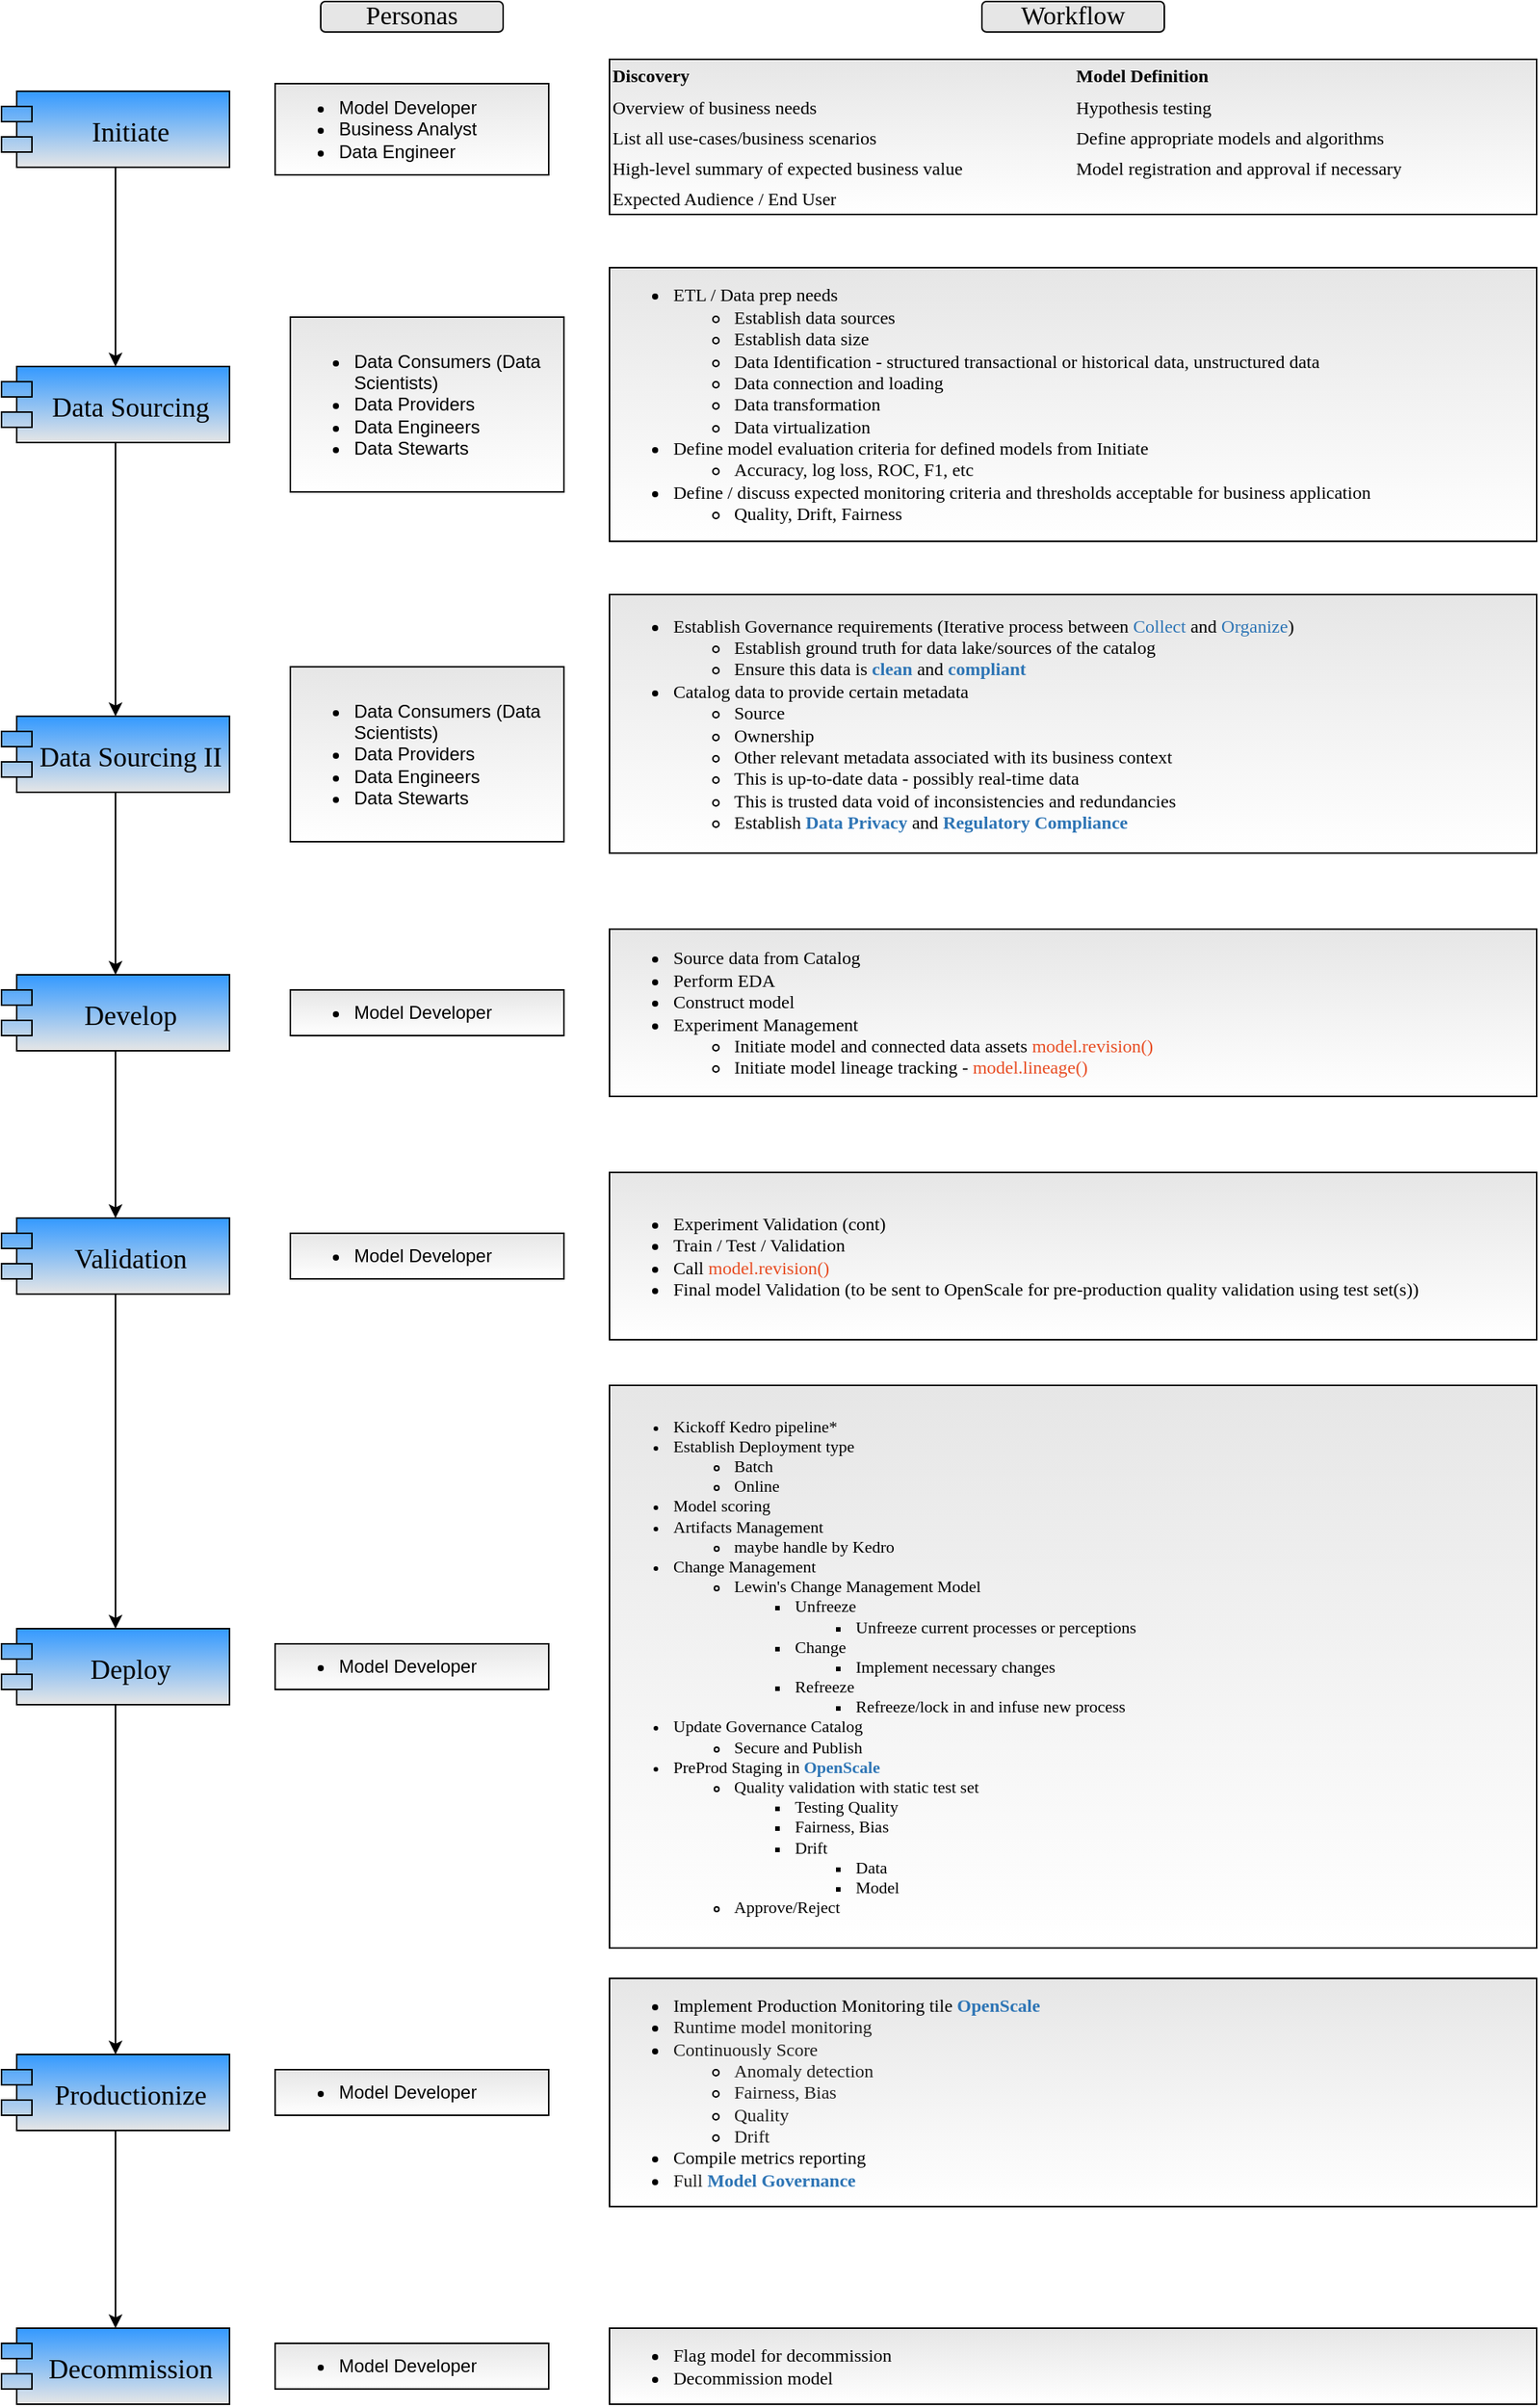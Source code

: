 <mxfile version="14.4.2" type="github">
  <diagram id="aPMl2jbAjiGOHm_YZlG1" name="Page-1">
    <mxGraphModel dx="735" dy="750" grid="1" gridSize="10" guides="1" tooltips="1" connect="1" arrows="1" fold="1" page="1" pageScale="1" pageWidth="1100" pageHeight="1700" math="0" shadow="0">
      <root>
        <mxCell id="0" />
        <mxCell id="1" parent="0" />
        <mxCell id="jGeaBIZGjeNkgH-qbHt9-36" style="edgeStyle=orthogonalEdgeStyle;rounded=0;orthogonalLoop=1;jettySize=auto;html=1;exitX=0.5;exitY=1;exitDx=0;exitDy=0;entryX=0.5;entryY=0;entryDx=0;entryDy=0;fontFamily=Garamond;fontSize=12;" parent="1" source="jGeaBIZGjeNkgH-qbHt9-1" target="jGeaBIZGjeNkgH-qbHt9-2" edge="1">
          <mxGeometry relative="1" as="geometry" />
        </mxCell>
        <mxCell id="jGeaBIZGjeNkgH-qbHt9-1" value="Initiate" style="shape=module;align=right;spacingLeft=20;align=center;verticalAlign=middle;fontFamily=Garamond;fontSize=18;labelBackgroundColor=none;gradientColor=#E6E6E6;fillColor=#3399FF;" parent="1" vertex="1">
          <mxGeometry x="30" y="69" width="150" height="50" as="geometry" />
        </mxCell>
        <mxCell id="jGeaBIZGjeNkgH-qbHt9-37" style="edgeStyle=orthogonalEdgeStyle;rounded=0;orthogonalLoop=1;jettySize=auto;html=1;exitX=0.5;exitY=1;exitDx=0;exitDy=0;entryX=0.5;entryY=0;entryDx=0;entryDy=0;fontFamily=Garamond;fontSize=12;" parent="1" source="jGeaBIZGjeNkgH-qbHt9-2" target="jGeaBIZGjeNkgH-qbHt9-3" edge="1">
          <mxGeometry relative="1" as="geometry" />
        </mxCell>
        <mxCell id="jGeaBIZGjeNkgH-qbHt9-2" value="Data Sourcing" style="shape=module;align=right;spacingLeft=20;align=center;verticalAlign=middle;fontFamily=Garamond;fontSize=18;labelBackgroundColor=none;gradientColor=#E6E6E6;fillColor=#3399FF;" parent="1" vertex="1">
          <mxGeometry x="30" y="250" width="150" height="50" as="geometry" />
        </mxCell>
        <mxCell id="jGeaBIZGjeNkgH-qbHt9-45" style="edgeStyle=orthogonalEdgeStyle;rounded=0;orthogonalLoop=1;jettySize=auto;html=1;exitX=0.5;exitY=1;exitDx=0;exitDy=0;entryX=0.5;entryY=0;entryDx=0;entryDy=0;fontFamily=Garamond;fontSize=12;" parent="1" source="jGeaBIZGjeNkgH-qbHt9-3" target="jGeaBIZGjeNkgH-qbHt9-44" edge="1">
          <mxGeometry relative="1" as="geometry" />
        </mxCell>
        <mxCell id="jGeaBIZGjeNkgH-qbHt9-3" value="Data Sourcing II" style="shape=module;align=right;spacingLeft=20;align=center;verticalAlign=middle;fontFamily=Garamond;fontSize=18;labelBackgroundColor=none;gradientColor=#E6E6E6;fillColor=#3399FF;" parent="1" vertex="1">
          <mxGeometry x="30" y="480" width="150" height="50" as="geometry" />
        </mxCell>
        <mxCell id="jGeaBIZGjeNkgH-qbHt9-39" style="edgeStyle=orthogonalEdgeStyle;rounded=0;orthogonalLoop=1;jettySize=auto;html=1;exitX=0.5;exitY=1;exitDx=0;exitDy=0;entryX=0.5;entryY=0;entryDx=0;entryDy=0;fontFamily=Garamond;fontSize=12;" parent="1" source="jGeaBIZGjeNkgH-qbHt9-4" target="jGeaBIZGjeNkgH-qbHt9-5" edge="1">
          <mxGeometry relative="1" as="geometry" />
        </mxCell>
        <mxCell id="jGeaBIZGjeNkgH-qbHt9-4" value="Validation" style="shape=module;align=right;spacingLeft=20;align=center;verticalAlign=middle;fontFamily=Garamond;fontSize=18;labelBackgroundColor=none;gradientColor=#E6E6E6;fillColor=#3399FF;" parent="1" vertex="1">
          <mxGeometry x="30" y="810" width="150" height="50" as="geometry" />
        </mxCell>
        <mxCell id="jGeaBIZGjeNkgH-qbHt9-40" style="edgeStyle=orthogonalEdgeStyle;rounded=0;orthogonalLoop=1;jettySize=auto;html=1;exitX=0.5;exitY=1;exitDx=0;exitDy=0;entryX=0.5;entryY=0;entryDx=0;entryDy=0;fontFamily=Garamond;fontSize=12;" parent="1" source="jGeaBIZGjeNkgH-qbHt9-5" target="jGeaBIZGjeNkgH-qbHt9-7" edge="1">
          <mxGeometry relative="1" as="geometry" />
        </mxCell>
        <mxCell id="jGeaBIZGjeNkgH-qbHt9-5" value="Deploy" style="shape=module;align=right;spacingLeft=20;align=center;verticalAlign=middle;fontFamily=Garamond;fontSize=18;labelBackgroundColor=none;gradientColor=#E6E6E6;fillColor=#3399FF;" parent="1" vertex="1">
          <mxGeometry x="30" y="1080" width="150" height="50" as="geometry" />
        </mxCell>
        <mxCell id="jGeaBIZGjeNkgH-qbHt9-41" style="edgeStyle=orthogonalEdgeStyle;rounded=0;orthogonalLoop=1;jettySize=auto;html=1;exitX=0.5;exitY=1;exitDx=0;exitDy=0;entryX=0.5;entryY=0;entryDx=0;entryDy=0;fontFamily=Garamond;fontSize=12;" parent="1" source="jGeaBIZGjeNkgH-qbHt9-7" target="jGeaBIZGjeNkgH-qbHt9-8" edge="1">
          <mxGeometry relative="1" as="geometry" />
        </mxCell>
        <mxCell id="jGeaBIZGjeNkgH-qbHt9-7" value="Productionize" style="shape=module;align=right;spacingLeft=20;align=center;verticalAlign=middle;fontFamily=Garamond;fontSize=18;labelBackgroundColor=none;gradientColor=#E6E6E6;fillColor=#3399FF;" parent="1" vertex="1">
          <mxGeometry x="30" y="1360" width="150" height="50" as="geometry" />
        </mxCell>
        <mxCell id="jGeaBIZGjeNkgH-qbHt9-8" value="Decommission" style="shape=module;align=right;spacingLeft=20;align=center;verticalAlign=middle;fontFamily=Garamond;fontSize=18;labelBackgroundColor=none;gradientColor=#E6E6E6;fillColor=#3399FF;" parent="1" vertex="1">
          <mxGeometry x="30" y="1540" width="150" height="50" as="geometry" />
        </mxCell>
        <mxCell id="jGeaBIZGjeNkgH-qbHt9-10" value="&lt;div style=&quot;font-size: 17px;&quot; align=&quot;center&quot;&gt;Personas&lt;/div&gt;" style="rounded=1;whiteSpace=wrap;html=1;labelBackgroundColor=none;gradientColor=#E6E6E6;fontFamily=Times New Roman;fontSize=17;align=center;fillColor=#E6E6E6;" parent="1" vertex="1">
          <mxGeometry x="240" y="10" width="120" height="20" as="geometry" />
        </mxCell>
        <mxCell id="jGeaBIZGjeNkgH-qbHt9-11" value="Workflow" style="rounded=1;whiteSpace=wrap;html=1;labelBackgroundColor=none;gradientColor=#E6E6E6;fontFamily=Times New Roman;fontSize=17;align=center;fillColor=#E6E6E6;" parent="1" vertex="1">
          <mxGeometry x="675" y="10" width="120" height="20" as="geometry" />
        </mxCell>
        <mxCell id="jGeaBIZGjeNkgH-qbHt9-12" value="&lt;div style=&quot;font-size: 12px&quot; align=&quot;left&quot;&gt;&lt;ul&gt;&lt;li&gt;&lt;font style=&quot;font-size: 12px&quot;&gt;Model Developer&lt;/font&gt;&lt;/li&gt;&lt;li&gt;&lt;font style=&quot;font-size: 12px&quot;&gt;Business Analyst&lt;/font&gt;&lt;/li&gt;&lt;li&gt;&lt;font style=&quot;font-size: 12px&quot;&gt;Data Engineer&lt;/font&gt;&lt;/li&gt;&lt;/ul&gt;&lt;/div&gt;" style="shape=box;html=1;whiteSpace=wrap;startSize=0;container=1;collapsible=0;childLayout=tableLayout;fontSize=12;align=left;fillColor=#E6E6E6;gradientColor=#ffffff;" parent="1" vertex="1">
          <mxGeometry x="210" y="64" width="180" height="60" as="geometry" />
        </mxCell>
        <mxCell id="jGeaBIZGjeNkgH-qbHt9-15" value="" style="shape=box;html=1;whiteSpace=wrap;startSize=0;container=1;collapsible=0;childLayout=tableLayout;fontSize=12;gradientColor=#ffffff;fillColor=#E6E6E6;fontFamily=Times New Roman;" parent="1" vertex="1">
          <mxGeometry x="430" y="48" width="610" height="102" as="geometry" />
        </mxCell>
        <mxCell id="jGeaBIZGjeNkgH-qbHt9-16" value="" style="shape=partialRectangle;html=1;whiteSpace=wrap;collapsible=0;dropTarget=0;pointerEvents=0;fillColor=none;top=0;left=0;bottom=0;right=0;points=[[0,0.5],[1,0.5]];portConstraint=eastwest;fontFamily=Times New Roman;" parent="jGeaBIZGjeNkgH-qbHt9-15" vertex="1">
          <mxGeometry width="610" height="22" as="geometry" />
        </mxCell>
        <mxCell id="jGeaBIZGjeNkgH-qbHt9-17" value="&lt;div align=&quot;left&quot;&gt;&lt;b&gt;Discovery&lt;/b&gt;&lt;/div&gt;" style="shape=partialRectangle;html=1;whiteSpace=wrap;connectable=0;overflow=hidden;fillColor=none;top=0;left=0;bottom=0;right=0;align=left;fontFamily=Times New Roman;" parent="jGeaBIZGjeNkgH-qbHt9-16" vertex="1">
          <mxGeometry width="305" height="22" as="geometry" />
        </mxCell>
        <mxCell id="jGeaBIZGjeNkgH-qbHt9-18" value="&lt;div align=&quot;left&quot;&gt;&lt;b&gt;Model Definition&lt;/b&gt;&lt;/div&gt;" style="shape=partialRectangle;html=1;whiteSpace=wrap;connectable=0;overflow=hidden;fillColor=none;top=0;left=0;bottom=0;right=0;align=left;fontFamily=Times New Roman;" parent="jGeaBIZGjeNkgH-qbHt9-16" vertex="1">
          <mxGeometry x="305" width="305" height="22" as="geometry" />
        </mxCell>
        <mxCell id="jGeaBIZGjeNkgH-qbHt9-19" value="" style="shape=partialRectangle;html=1;whiteSpace=wrap;collapsible=0;dropTarget=0;pointerEvents=0;fillColor=none;top=0;left=0;bottom=0;right=0;points=[[0,0.5],[1,0.5]];portConstraint=eastwest;" parent="jGeaBIZGjeNkgH-qbHt9-15" vertex="1">
          <mxGeometry y="22" width="610" height="20" as="geometry" />
        </mxCell>
        <mxCell id="jGeaBIZGjeNkgH-qbHt9-20" value="&lt;div align=&quot;left&quot;&gt;Overview of business needs&lt;/div&gt;" style="shape=partialRectangle;html=1;whiteSpace=wrap;connectable=0;overflow=hidden;fillColor=none;top=0;left=0;bottom=0;right=0;align=left;fontFamily=Times New Roman;" parent="jGeaBIZGjeNkgH-qbHt9-19" vertex="1">
          <mxGeometry width="305" height="20" as="geometry" />
        </mxCell>
        <mxCell id="jGeaBIZGjeNkgH-qbHt9-21" value="&lt;div align=&quot;left&quot;&gt;Hypothesis testing&lt;/div&gt;" style="shape=partialRectangle;html=1;whiteSpace=wrap;connectable=0;overflow=hidden;fillColor=none;top=0;left=0;bottom=0;right=0;align=left;fontFamily=Times New Roman;" parent="jGeaBIZGjeNkgH-qbHt9-19" vertex="1">
          <mxGeometry x="305" width="305" height="20" as="geometry" />
        </mxCell>
        <mxCell id="jGeaBIZGjeNkgH-qbHt9-22" value="" style="shape=partialRectangle;html=1;whiteSpace=wrap;collapsible=0;dropTarget=0;pointerEvents=0;fillColor=none;top=0;left=0;bottom=0;right=0;points=[[0,0.5],[1,0.5]];portConstraint=eastwest;" parent="jGeaBIZGjeNkgH-qbHt9-15" vertex="1">
          <mxGeometry y="42" width="610" height="20" as="geometry" />
        </mxCell>
        <mxCell id="jGeaBIZGjeNkgH-qbHt9-23" value="&lt;div align=&quot;left&quot;&gt;List all use-cases/business scenarios&lt;/div&gt;" style="shape=partialRectangle;html=1;whiteSpace=wrap;connectable=0;overflow=hidden;fillColor=none;top=0;left=0;bottom=0;right=0;align=left;fontFamily=Times New Roman;" parent="jGeaBIZGjeNkgH-qbHt9-22" vertex="1">
          <mxGeometry width="305" height="20" as="geometry" />
        </mxCell>
        <mxCell id="jGeaBIZGjeNkgH-qbHt9-24" value="&lt;div align=&quot;left&quot;&gt;Define appropriate models and algorithms&lt;br&gt;&lt;/div&gt;" style="shape=partialRectangle;html=1;whiteSpace=wrap;connectable=0;overflow=hidden;fillColor=none;top=0;left=0;bottom=0;right=0;align=left;fontFamily=Times New Roman;" parent="jGeaBIZGjeNkgH-qbHt9-22" vertex="1">
          <mxGeometry x="305" width="305" height="20" as="geometry" />
        </mxCell>
        <mxCell id="jGeaBIZGjeNkgH-qbHt9-25" value="" style="shape=partialRectangle;html=1;whiteSpace=wrap;collapsible=0;dropTarget=0;pointerEvents=0;fillColor=none;top=0;left=0;bottom=0;right=0;points=[[0,0.5],[1,0.5]];portConstraint=eastwest;" parent="jGeaBIZGjeNkgH-qbHt9-15" vertex="1">
          <mxGeometry y="62" width="610" height="20" as="geometry" />
        </mxCell>
        <mxCell id="jGeaBIZGjeNkgH-qbHt9-26" value="&lt;div align=&quot;left&quot;&gt;High-level summary of expected business value&lt;/div&gt;&lt;div align=&quot;left&quot;&gt;&lt;br&gt;&lt;/div&gt;" style="shape=partialRectangle;html=1;whiteSpace=wrap;connectable=0;overflow=hidden;fillColor=none;top=0;left=0;bottom=0;right=0;align=left;verticalAlign=middle;fontFamily=Times New Roman;" parent="jGeaBIZGjeNkgH-qbHt9-25" vertex="1">
          <mxGeometry width="305" height="20" as="geometry" />
        </mxCell>
        <mxCell id="jGeaBIZGjeNkgH-qbHt9-27" value="&lt;div align=&quot;left&quot;&gt;Model registration and approval if necessary&lt;/div&gt;" style="shape=partialRectangle;html=1;whiteSpace=wrap;connectable=0;overflow=hidden;fillColor=none;top=0;left=0;bottom=0;right=0;align=left;fontFamily=Times New Roman;" parent="jGeaBIZGjeNkgH-qbHt9-25" vertex="1">
          <mxGeometry x="305" width="305" height="20" as="geometry" />
        </mxCell>
        <mxCell id="jGeaBIZGjeNkgH-qbHt9-28" value="" style="shape=partialRectangle;html=1;whiteSpace=wrap;collapsible=0;dropTarget=0;pointerEvents=0;fillColor=none;top=0;left=0;bottom=0;right=0;points=[[0,0.5],[1,0.5]];portConstraint=eastwest;" parent="jGeaBIZGjeNkgH-qbHt9-15" vertex="1">
          <mxGeometry y="82" width="610" height="20" as="geometry" />
        </mxCell>
        <mxCell id="jGeaBIZGjeNkgH-qbHt9-29" value="&lt;div align=&quot;left&quot;&gt;Expected Audience / End User&lt;/div&gt;" style="shape=partialRectangle;html=1;whiteSpace=wrap;connectable=0;overflow=hidden;fillColor=none;top=0;left=0;bottom=0;right=0;align=left;fontFamily=Times New Roman;" parent="jGeaBIZGjeNkgH-qbHt9-28" vertex="1">
          <mxGeometry width="305" height="20" as="geometry" />
        </mxCell>
        <mxCell id="jGeaBIZGjeNkgH-qbHt9-30" value="" style="shape=partialRectangle;html=1;whiteSpace=wrap;connectable=0;overflow=hidden;fillColor=none;top=0;left=0;bottom=0;right=0;" parent="jGeaBIZGjeNkgH-qbHt9-28" vertex="1">
          <mxGeometry x="305" width="305" height="20" as="geometry" />
        </mxCell>
        <mxCell id="jGeaBIZGjeNkgH-qbHt9-31" value="&lt;ul style=&quot;font-size: 12px&quot;&gt;&lt;li style=&quot;font-size: 12px&quot;&gt;Data Consumers (Data Scientists)&lt;/li&gt;&lt;li style=&quot;font-size: 12px&quot;&gt;Data Providers&lt;/li&gt;&lt;li style=&quot;font-size: 12px&quot;&gt;Data Engineers&lt;/li&gt;&lt;li style=&quot;font-size: 12px&quot;&gt;Data Stewarts&lt;br&gt;&lt;/li&gt;&lt;/ul&gt;" style="shape=box;html=1;whiteSpace=wrap;startSize=0;container=1;collapsible=0;childLayout=tableLayout;fontSize=12;align=left;fillColor=#E6E6E6;gradientColor=#ffffff;" parent="1" vertex="1">
          <mxGeometry x="220" y="217.5" width="180" height="115" as="geometry" />
        </mxCell>
        <mxCell id="jGeaBIZGjeNkgH-qbHt9-32" value="&lt;div align=&quot;left&quot;&gt;&lt;ul&gt;&lt;li&gt;ETL / Data prep needs&lt;/li&gt;&lt;ul&gt;&lt;li&gt;Establish data sources&lt;/li&gt;&lt;li&gt;Establish data size&lt;/li&gt;&lt;li&gt;Data Identification - structured transactional or historical data, unstructured data&lt;/li&gt;&lt;li&gt;Data connection and loading&lt;/li&gt;&lt;li&gt;Data transformation&lt;/li&gt;&lt;li&gt;Data virtualization&lt;/li&gt;&lt;/ul&gt;&lt;li&gt;Define model evaluation criteria for defined models from Initiate&lt;/li&gt;&lt;ul&gt;&lt;li&gt;Accuracy, log loss, ROC, F1, etc&lt;/li&gt;&lt;/ul&gt;&lt;li&gt;Define / discuss expected monitoring criteria and thresholds acceptable for business application&lt;br&gt;&lt;/li&gt;&lt;ul&gt;&lt;li&gt;Quality, Drift, Fairness&lt;br&gt;&lt;/li&gt;&lt;/ul&gt;&lt;/ul&gt;&lt;/div&gt;" style="shape=box;html=1;whiteSpace=wrap;startSize=0;container=1;collapsible=0;childLayout=tableLayout;fontSize=12;align=left;fillColor=#E6E6E6;gradientColor=#ffffff;fontFamily=Times New Roman;" parent="1" vertex="1">
          <mxGeometry x="430" y="185" width="610" height="180" as="geometry" />
        </mxCell>
        <mxCell id="jGeaBIZGjeNkgH-qbHt9-42" value="&lt;ul style=&quot;font-size: 12px&quot;&gt;&lt;li style=&quot;font-size: 12px&quot;&gt;Data Consumers (Data Scientists)&lt;/li&gt;&lt;li style=&quot;font-size: 12px&quot;&gt;Data Providers&lt;/li&gt;&lt;li style=&quot;font-size: 12px&quot;&gt;Data Engineers&lt;/li&gt;&lt;li style=&quot;font-size: 12px&quot;&gt;Data Stewarts&lt;br&gt;&lt;/li&gt;&lt;/ul&gt;" style="shape=box;html=1;whiteSpace=wrap;startSize=0;container=1;collapsible=0;childLayout=tableLayout;fontSize=12;align=left;fillColor=#E6E6E6;gradientColor=#ffffff;" parent="1" vertex="1">
          <mxGeometry x="220" y="447.5" width="180" height="115" as="geometry" />
        </mxCell>
        <mxCell id="jGeaBIZGjeNkgH-qbHt9-46" style="edgeStyle=orthogonalEdgeStyle;rounded=0;orthogonalLoop=1;jettySize=auto;html=1;exitX=0.5;exitY=1;exitDx=0;exitDy=0;entryX=0.5;entryY=0;entryDx=0;entryDy=0;fontFamily=Garamond;fontSize=12;" parent="1" source="jGeaBIZGjeNkgH-qbHt9-44" target="jGeaBIZGjeNkgH-qbHt9-4" edge="1">
          <mxGeometry relative="1" as="geometry" />
        </mxCell>
        <mxCell id="jGeaBIZGjeNkgH-qbHt9-44" value="Develop" style="shape=module;align=right;spacingLeft=20;align=center;verticalAlign=middle;fontFamily=Garamond;fontSize=18;labelBackgroundColor=none;gradientColor=#E6E6E6;fillColor=#3399FF;" parent="1" vertex="1">
          <mxGeometry x="30" y="650" width="150" height="50" as="geometry" />
        </mxCell>
        <mxCell id="jGeaBIZGjeNkgH-qbHt9-47" value="&lt;ul&gt;&lt;li&gt;&lt;span&gt;Establish Governance &lt;/span&gt;&lt;span&gt;requirements (Iterative process between &lt;/span&gt;&lt;span style=&quot;color: rgb(46 , 117 , 181)&quot;&gt;Collect&lt;/span&gt;&lt;span&gt; and &lt;/span&gt;&lt;span style=&quot;color: rgb(46 , 117 , 181)&quot;&gt;Organize&lt;/span&gt;&lt;span&gt;)&lt;/span&gt;&lt;/li&gt;&lt;ul&gt;&lt;li&gt;&lt;span&gt;Establish ground truth for&lt;/span&gt;&lt;span&gt; data lake/sources of the catalog&lt;/span&gt;&lt;/li&gt;&lt;li&gt;&lt;span&gt;Ensure this data is &lt;/span&gt;&lt;span style=&quot;font-weight: bold ; color: rgb(46 , 117 , 181)&quot;&gt;clean&lt;/span&gt;&lt;span&gt; and &lt;/span&gt;&lt;span style=&quot;font-weight: bold ; color: rgb(46 , 117 , 181)&quot;&gt;compliant&lt;/span&gt;&lt;/li&gt;&lt;/ul&gt;&lt;li&gt;&lt;span&gt;Catalog data to provide&lt;/span&gt;&lt;span&gt; certain metadata&lt;/span&gt;&lt;/li&gt;&lt;ul&gt;&lt;li&gt;&lt;span&gt;Source &lt;/span&gt;&lt;/li&gt;&lt;li&gt;&lt;span&gt;Ownership&lt;/span&gt;&lt;/li&gt;&lt;li&gt;&lt;span&gt;Other relevant metadata associated with its business context&lt;/span&gt;&lt;/li&gt;&lt;li&gt;&lt;span&gt;This is up-to-date data - possibly real-time data&lt;/span&gt;&lt;/li&gt;&lt;li&gt;&lt;span&gt;This is trusted data void of&lt;span&gt; &lt;/span&gt;inconsistencies and redundancies&lt;/span&gt;&lt;/li&gt;&lt;li&gt;&lt;span&gt;Establish &lt;/span&gt;&lt;span style=&quot;font-weight: bold ; color: rgb(46 , 117 , 181)&quot;&gt;Data Privacy&lt;/span&gt;&lt;span&gt; and &lt;/span&gt;&lt;span style=&quot;font-weight: bold ; color: rgb(46 , 117 , 181)&quot;&gt;Regulatory Compliance&lt;/span&gt;&lt;/li&gt;&lt;/ul&gt;&lt;/ul&gt;" style="shape=box;html=1;whiteSpace=wrap;startSize=0;container=1;collapsible=0;childLayout=tableLayout;fontSize=12;align=left;fillColor=#E6E6E6;gradientColor=#ffffff;fontFamily=Times New Roman;" parent="1" vertex="1">
          <mxGeometry x="430" y="400" width="610" height="170" as="geometry" />
        </mxCell>
        <mxCell id="jGeaBIZGjeNkgH-qbHt9-48" value="&lt;ul style=&quot;font-size: 12px&quot;&gt;&lt;li style=&quot;font-size: 12px&quot;&gt;Model Developer&lt;br&gt;&lt;/li&gt;&lt;/ul&gt;" style="shape=box;html=1;whiteSpace=wrap;startSize=0;container=1;collapsible=0;childLayout=tableLayout;fontSize=12;align=left;fillColor=#E6E6E6;gradientColor=#ffffff;" parent="1" vertex="1">
          <mxGeometry x="220" y="660" width="180" height="30" as="geometry" />
        </mxCell>
        <mxCell id="jGeaBIZGjeNkgH-qbHt9-49" value="&lt;ul&gt;&lt;li&gt;&lt;span style=&quot;font-family: &amp;#34;calibri&amp;#34; ; font-size: 12px&quot;&gt;Source data from Catalog&lt;/span&gt;&lt;/li&gt;&lt;li&gt;&lt;span style=&quot;font-family: &amp;#34;calibri&amp;#34; ; font-size: 12px&quot;&gt;Perform EDA&lt;/span&gt;&lt;/li&gt;&lt;li&gt;&lt;span style=&quot;font-family: &amp;#34;calibri&amp;#34; ; font-size: 12px&quot;&gt;Construct model&lt;/span&gt;&lt;/li&gt;&lt;li&gt;&lt;span style=&quot;font-family: &amp;#34;calibri&amp;#34; ; font-size: 12px&quot;&gt;Experiment Management&lt;/span&gt;&lt;/li&gt;&lt;ul&gt;&lt;li&gt;&lt;span style=&quot;font-family: &amp;#34;calibri&amp;#34; ; font-size: 12px&quot;&gt;Initiate model and connected&lt;/span&gt;&lt;span style=&quot;font-family: &amp;#34;calibri&amp;#34; ; font-size: 12px&quot;&gt;      data assets &lt;/span&gt;&lt;span style=&quot;font-family: &amp;#34;calibri&amp;#34; ; font-size: 12px ; color: rgb(232 , 76 , 34)&quot;&gt;model.revision()&lt;/span&gt;&lt;/li&gt;&lt;li&gt;&lt;span style=&quot;font-family: &amp;#34;calibri&amp;#34; ; font-size: 12px&quot;&gt;Initiate model lineage&lt;/span&gt;&lt;span style=&quot;font-family: &amp;#34;calibri&amp;#34; ; font-size: 12px&quot;&gt; tracking - &lt;/span&gt;&lt;span style=&quot;font-family: &amp;#34;calibri&amp;#34; ; font-size: 12px ; color: rgb(232 , 76 , 34)&quot;&gt;model.lineage()&lt;/span&gt;&lt;/li&gt;&lt;/ul&gt;&lt;/ul&gt;" style="shape=box;html=1;whiteSpace=wrap;startSize=0;container=1;collapsible=0;childLayout=tableLayout;fontSize=12;align=left;fillColor=#E6E6E6;gradientColor=#ffffff;fontFamily=Times New Roman;" parent="1" vertex="1">
          <mxGeometry x="430" y="620" width="610" height="110" as="geometry" />
        </mxCell>
        <mxCell id="3367msrZ9Tto2IH68S4X-1" value="&lt;ul style=&quot;font-size: 12px&quot;&gt;&lt;li style=&quot;font-size: 12px&quot;&gt;Model Developer&lt;br&gt;&lt;/li&gt;&lt;/ul&gt;" style="shape=box;html=1;whiteSpace=wrap;startSize=0;container=1;collapsible=0;childLayout=tableLayout;fontSize=12;align=left;fillColor=#E6E6E6;gradientColor=#ffffff;" vertex="1" parent="1">
          <mxGeometry x="220" y="820" width="180" height="30" as="geometry" />
        </mxCell>
        <mxCell id="3367msrZ9Tto2IH68S4X-2" value="&lt;ul&gt;&lt;li&gt;&lt;span style=&quot;font-family: &amp;#34;calibri&amp;#34; ; font-size: 12px&quot;&gt;Experiment Validation (cont)&lt;br&gt;&lt;/span&gt;&lt;/li&gt;&lt;li&gt;&lt;span style=&quot;font-family: &amp;#34;calibri&amp;#34; ; font-size: 12px&quot;&gt;Train / Test / Validation&lt;br&gt;&lt;/span&gt;&lt;/li&gt;&lt;li&gt;&lt;span style=&quot;font-family: &amp;#34;calibri&amp;#34; ; font-size: 12px&quot;&gt;Call &lt;/span&gt;&lt;span style=&quot;font-family: &amp;#34;calibri&amp;#34; ; font-size: 12px&quot;&gt;&lt;span style=&quot;font-family: &amp;#34;calibri&amp;#34; ; font-size: 12px ; color: rgb(232 , 76 , 34)&quot;&gt;model.revision()&lt;/span&gt;&lt;/span&gt;&lt;/li&gt;&lt;li&gt;&lt;span style=&quot;font-family: &amp;#34;calibri&amp;#34; ; font-size: 12px&quot;&gt;&lt;span style=&quot;font-family: &amp;#34;calibri&amp;#34; ; font-size: 12px ; color: rgb(232 , 76 , 34)&quot;&gt;&lt;font color=&quot;#000000&quot;&gt;Final model Validation (to be sent to OpenScale for pre-production quality validation using test set(s))&lt;/font&gt;&lt;br&gt;&lt;/span&gt;&lt;/span&gt;&lt;/li&gt;&lt;/ul&gt;" style="shape=box;html=1;whiteSpace=wrap;startSize=0;container=1;collapsible=0;childLayout=tableLayout;fontSize=12;align=left;fillColor=#E6E6E6;gradientColor=#ffffff;fontFamily=Times New Roman;" vertex="1" parent="1">
          <mxGeometry x="430" y="780" width="610" height="110" as="geometry" />
        </mxCell>
        <mxCell id="3367msrZ9Tto2IH68S4X-3" value="&lt;ul style=&quot;font-size: 12px&quot;&gt;&lt;li style=&quot;font-size: 12px&quot;&gt;Model Developer&lt;br&gt;&lt;/li&gt;&lt;/ul&gt;" style="shape=box;html=1;whiteSpace=wrap;startSize=0;container=1;collapsible=0;childLayout=tableLayout;fontSize=12;align=left;fillColor=#E6E6E6;gradientColor=#ffffff;" vertex="1" parent="1">
          <mxGeometry x="210" y="1090" width="180" height="30" as="geometry" />
        </mxCell>
        <mxCell id="3367msrZ9Tto2IH68S4X-4" value="&lt;ul&gt;&lt;li&gt;&lt;span style=&quot;font-family: &amp;#34;calibri&amp;#34; ; font-size: 11px&quot;&gt;Kickoff Kedro pipeline*&lt;/span&gt;&lt;/li&gt;&lt;li&gt;&lt;span style=&quot;font-family: &amp;#34;calibri&amp;#34; ; font-size: 11px&quot;&gt;Establish Deployment type&lt;/span&gt;&lt;/li&gt;&lt;ul&gt;&lt;li&gt;&lt;span style=&quot;font-family: &amp;#34;calibri&amp;#34; ; font-size: 11px&quot;&gt;Batch&lt;/span&gt;&lt;span style=&quot;font-family: &amp;#34;calibri&amp;#34; ; font-size: 11px&quot;&gt;&lt;/span&gt;&lt;/li&gt;&lt;li&gt;&lt;span style=&quot;font-family: &amp;#34;calibri&amp;#34; ; font-size: 11px&quot;&gt;Online&lt;/span&gt;&lt;span style=&quot;font-family: &amp;#34;calibri&amp;#34; ; font-size: 11px&quot;&gt;&lt;/span&gt;&lt;/li&gt;&lt;/ul&gt;&lt;li&gt;&lt;span style=&quot;font-family: &amp;#34;calibri&amp;#34; ; font-size: 11px&quot;&gt;Model scoring&lt;/span&gt;&lt;span style=&quot;font-family: &amp;#34;calibri&amp;#34; ; font-size: 11px&quot;&gt;&lt;/span&gt;&lt;/li&gt;&lt;li&gt;&lt;span style=&quot;font-family: &amp;#34;calibri&amp;#34; ; font-size: 11px&quot;&gt;Artifacts Management&lt;/span&gt;&lt;span style=&quot;font-family: &amp;#34;calibri&amp;#34; ; font-size: 11px&quot;&gt;&lt;span style=&quot;font-size: 11px&quot;&gt;&lt;/span&gt;&lt;/span&gt;&lt;/li&gt;&lt;ul&gt;&lt;li&gt;&lt;span style=&quot;font-family: &amp;#34;calibri&amp;#34; ; font-size: 11px&quot;&gt;&lt;span style=&quot;font-size: 11px&quot;&gt;&lt;/span&gt;maybe handle by Kedro&lt;/span&gt;&lt;span style=&quot;font-family: &amp;#34;calibri&amp;#34; ; font-size: 11px&quot;&gt;&lt;/span&gt;&lt;/li&gt;&lt;/ul&gt;&lt;li&gt;&lt;span style=&quot;font-family: &amp;#34;calibri&amp;#34; ; font-size: 11px&quot;&gt;Change Management&lt;/span&gt;&lt;span style=&quot;font-family: &amp;#34;calibri&amp;#34; ; font-size: 11px&quot;&gt;&lt;/span&gt;&lt;/li&gt;&lt;ul&gt;&lt;li&gt;&lt;span style=&quot;font-family: &amp;#34;calibri&amp;#34; ; font-size: 11px&quot;&gt;Lewin&#39;s Change Management&lt;/span&gt;&lt;span style=&quot;font-family: &amp;#34;calibri&amp;#34; ; font-size: 11px&quot;&gt; Model&lt;/span&gt;&lt;span style=&quot;font-family: &amp;#34;calibri&amp;#34; ; font-size: 11px&quot;&gt;&lt;/span&gt;&lt;/li&gt;&lt;ul&gt;&lt;li&gt;&lt;span style=&quot;font-family: &amp;#34;calibri&amp;#34; ; font-size: 11px&quot;&gt;Unfreeze&lt;/span&gt;&lt;span style=&quot;font-family: &amp;#34;calibri&amp;#34; ; font-size: 11px&quot;&gt;&lt;/span&gt;&lt;/li&gt;&lt;ul&gt;&lt;li&gt;&lt;span style=&quot;font-family: &amp;#34;calibri&amp;#34; ; font-size: 11px&quot;&gt;Unfreeze current processes&lt;/span&gt;&lt;span style=&quot;font-family: &amp;#34;calibri&amp;#34; ; font-size: 11px&quot;&gt; or perceptions&lt;/span&gt;&lt;span style=&quot;font-family: &amp;#34;calibri&amp;#34; ; font-size: 11px&quot;&gt;&lt;/span&gt;&lt;/li&gt;&lt;/ul&gt;&lt;li&gt;&lt;span style=&quot;font-family: &amp;#34;calibri&amp;#34; ; font-size: 11px&quot;&gt;Change&lt;/span&gt;&lt;span style=&quot;font-family: &amp;#34;calibri&amp;#34; ; font-size: 11px&quot;&gt;&lt;/span&gt;&lt;/li&gt;&lt;ul&gt;&lt;li&gt;&lt;span style=&quot;font-family: &amp;#34;calibri&amp;#34; ; font-size: 11px&quot;&gt;Implement necessary&lt;/span&gt;&lt;span style=&quot;font-family: &amp;#34;calibri&amp;#34; ; font-size: 11px&quot;&gt; changes&lt;/span&gt;&lt;span style=&quot;font-family: &amp;#34;calibri&amp;#34; ; font-size: 11px&quot;&gt;&lt;/span&gt;&lt;/li&gt;&lt;/ul&gt;&lt;li&gt;&lt;span style=&quot;font-family: &amp;#34;calibri&amp;#34; ; font-size: 11px&quot;&gt;Refreeze&lt;/span&gt;&lt;span style=&quot;font-family: &amp;#34;calibri&amp;#34; ; font-size: 11px&quot;&gt;&lt;/span&gt;&lt;/li&gt;&lt;ul&gt;&lt;li&gt;&lt;span style=&quot;font-family: &amp;#34;calibri&amp;#34; ; font-size: 11px&quot;&gt;Refreeze/lock in and&lt;/span&gt;&lt;span style=&quot;font-family: &amp;#34;calibri&amp;#34; ; font-size: 11px&quot;&gt; infuse new process&lt;/span&gt;&lt;span style=&quot;font-family: &amp;#34;calibri&amp;#34; ; font-size: 11px&quot;&gt;&lt;/span&gt;&lt;/li&gt;&lt;/ul&gt;&lt;/ul&gt;&lt;/ul&gt;&lt;li&gt;&lt;span style=&quot;font-family: &amp;#34;calibri&amp;#34; ; font-size: 11px&quot;&gt;Update Governance Catalog&lt;/span&gt;&lt;span style=&quot;font-family: &amp;#34;calibri&amp;#34; ; font-size: 11px&quot;&gt;&lt;/span&gt;&lt;/li&gt;&lt;ul&gt;&lt;li&gt;&lt;span style=&quot;font-family: &amp;#34;calibri&amp;#34; ; font-size: 11px&quot;&gt;Secure and Publish&lt;/span&gt;&lt;span style=&quot;font-family: &amp;#34;calibri&amp;#34; ; font-size: 11px&quot;&gt;&lt;/span&gt;&lt;/li&gt;&lt;/ul&gt;&lt;li&gt;&lt;span style=&quot;font-family: &amp;#34;calibri&amp;#34; ; font-size: 11px&quot;&gt;PreProd Staging in &lt;/span&gt;&lt;span style=&quot;font-weight: bold ; font-family: &amp;#34;calibri&amp;#34; ; font-size: 11px ; color: rgb(46 , 117 , 181)&quot;&gt;OpenScale&lt;/span&gt;&lt;span style=&quot;font-family: &amp;#34;calibri&amp;#34; ; font-size: 11px&quot;&gt;&lt;/span&gt;&lt;/li&gt;&lt;ul&gt;&lt;li&gt;&lt;span style=&quot;font-family: &amp;#34;calibri&amp;#34; ; font-size: 11px&quot;&gt;Quality validation with&lt;/span&gt;&lt;span style=&quot;font-family: &amp;#34;calibri&amp;#34; ; font-size: 11px&quot;&gt;&lt;/span&gt;&lt;span style=&quot;font-family: &amp;#34;calibri&amp;#34; ; font-size: 11px&quot;&gt; static test set&lt;/span&gt;&lt;span style=&quot;font-family: &amp;#34;calibri&amp;#34; ; font-size: 11px&quot;&gt;&lt;/span&gt;&lt;/li&gt;&lt;ul&gt;&lt;li&gt;&lt;span style=&quot;font-family: &amp;#34;calibri&amp;#34; ; font-size: 11px&quot;&gt;Testing Quality&lt;/span&gt;&lt;span style=&quot;font-family: &amp;#34;calibri&amp;#34; ; font-size: 11px&quot;&gt;&lt;/span&gt;&lt;/li&gt;&lt;li&gt;&lt;span style=&quot;font-family: &amp;#34;calibri&amp;#34; ; font-size: 11px&quot;&gt;Fairness, Bias&lt;/span&gt;&lt;span style=&quot;font-family: &amp;#34;calibri&amp;#34; ; font-size: 11px&quot;&gt;&lt;/span&gt;&lt;/li&gt;&lt;li&gt;&lt;span style=&quot;font-family: &amp;#34;calibri&amp;#34; ; font-size: 11px&quot;&gt;Drift&lt;/span&gt;&lt;span style=&quot;font-family: &amp;#34;calibri&amp;#34; ; font-size: 11px&quot;&gt;&lt;/span&gt;&lt;/li&gt;&lt;ul&gt;&lt;li&gt;&lt;span style=&quot;font-family: &amp;#34;calibri&amp;#34; ; font-size: 11px&quot;&gt;Data&amp;nbsp;&lt;/span&gt;&lt;span style=&quot;font-family: &amp;#34;calibri&amp;#34; ; font-size: 11px&quot;&gt;&lt;/span&gt;&lt;/li&gt;&lt;li&gt;&lt;span style=&quot;font-family: &amp;#34;calibri&amp;#34; ; font-size: 11px&quot;&gt;Model&lt;/span&gt;&lt;span style=&quot;font-family: &amp;#34;calibri&amp;#34; ; font-size: 11px&quot;&gt;&lt;/span&gt;&lt;/li&gt;&lt;/ul&gt;&lt;/ul&gt;&lt;li&gt;&lt;span style=&quot;font-family: &amp;#34;calibri&amp;#34; ; font-size: 11px&quot;&gt;Approve/Reject&lt;/span&gt;&lt;/li&gt;&lt;/ul&gt;&lt;/ul&gt;" style="shape=box;html=1;whiteSpace=wrap;startSize=0;container=1;collapsible=0;childLayout=tableLayout;fontSize=11;align=left;fillColor=#E6E6E6;gradientColor=#ffffff;fontFamily=Times New Roman;" vertex="1" parent="1">
          <mxGeometry x="430" y="920" width="610" height="370" as="geometry" />
        </mxCell>
        <mxCell id="3367msrZ9Tto2IH68S4X-5" style="edgeStyle=orthogonalEdgeStyle;rounded=0;orthogonalLoop=1;jettySize=auto;html=1;exitX=0.5;exitY=1;exitDx=0;exitDy=0;fontFamily=Times New Roman;fontSize=11;" edge="1" parent="1" source="3367msrZ9Tto2IH68S4X-4" target="3367msrZ9Tto2IH68S4X-4">
          <mxGeometry relative="1" as="geometry" />
        </mxCell>
        <mxCell id="3367msrZ9Tto2IH68S4X-6" value="&lt;ul style=&quot;font-size: 12px&quot;&gt;&lt;li style=&quot;font-size: 12px&quot;&gt;Model Developer&lt;br&gt;&lt;/li&gt;&lt;/ul&gt;" style="shape=box;html=1;whiteSpace=wrap;startSize=0;container=1;collapsible=0;childLayout=tableLayout;fontSize=12;align=left;fillColor=#E6E6E6;gradientColor=#ffffff;" vertex="1" parent="1">
          <mxGeometry x="210" y="1370" width="180" height="30" as="geometry" />
        </mxCell>
        <mxCell id="3367msrZ9Tto2IH68S4X-7" value="&lt;ul&gt;&lt;li&gt;&lt;span style=&quot;font-family: &amp;#34;calibri&amp;#34; ; font-size: 12px&quot;&gt;Implement Production&lt;/span&gt;&lt;span style=&quot;font-family: &amp;#34;calibri&amp;#34; ; font-size: 12px&quot;&gt; Monitoring tile &lt;/span&gt;&lt;span style=&quot;font-weight: bold ; font-family: &amp;#34;calibri&amp;#34; ; font-size: 12px ; color: rgb(46 , 117 , 181)&quot;&gt;OpenScale&lt;/span&gt;&lt;span style=&quot;font-family: &amp;#34;calibri&amp;#34; ; font-size: 12px ; color: rgb(32 , 31 , 30)&quot;&gt;&lt;/span&gt;&lt;/li&gt;&lt;li&gt;&lt;span style=&quot;font-family: &amp;#34;calibri&amp;#34; ; font-size: 12px ; color: rgb(32 , 31 , 30)&quot;&gt;Runtime model&lt;/span&gt;&lt;span style=&quot;font-family: &amp;#34;calibri&amp;#34; ; font-size: 12px ; color: rgb(32 , 31 , 30)&quot;&gt; monitoring&lt;/span&gt;&lt;span style=&quot;font-family: &amp;#34;calibri&amp;#34; ; font-size: 12px ; color: rgb(32 , 31 , 30)&quot;&gt;&lt;/span&gt;&lt;/li&gt;&lt;li&gt;&lt;span style=&quot;font-family: &amp;#34;calibri&amp;#34; ; font-size: 12px ; color: rgb(32 , 31 , 30)&quot;&gt;Continuously&lt;/span&gt;&lt;span style=&quot;font-family: &amp;#34;calibri&amp;#34; ; font-size: 12px ; color: rgb(32 , 31 , 30)&quot;&gt; Score&lt;/span&gt;&lt;span style=&quot;font-family: &amp;#34;calibri&amp;#34; ; font-size: 12px ; color: rgb(32 , 31 , 30)&quot;&gt;&lt;/span&gt;&lt;/li&gt;&lt;ul&gt;&lt;li&gt;&lt;span style=&quot;font-family: &amp;#34;calibri&amp;#34; ; font-size: 12px ; color: rgb(32 , 31 , 30)&quot;&gt;Anomaly&lt;/span&gt;&lt;span style=&quot;font-family: &amp;#34;calibri&amp;#34; ; font-size: 12px ; color: rgb(32 , 31 , 30)&quot;&gt; detection&lt;/span&gt;&lt;span style=&quot;font-family: &amp;#34;calibri&amp;#34; ; font-size: 12px ; color: rgb(32 , 31 , 30)&quot;&gt;&lt;/span&gt;&lt;/li&gt;&lt;li&gt;&lt;span style=&quot;font-family: &amp;#34;calibri&amp;#34; ; font-size: 12px ; color: rgb(32 , 31 , 30)&quot;&gt;Fairness, Bias&lt;/span&gt;&lt;span style=&quot;font-family: &amp;#34;calibri&amp;#34; ; font-size: 12px ; color: rgb(32 , 31 , 30)&quot;&gt;&lt;/span&gt;&lt;/li&gt;&lt;li&gt;&lt;span style=&quot;font-family: &amp;#34;calibri&amp;#34; ; font-size: 12px ; color: rgb(32 , 31 , 30)&quot;&gt;Quality&lt;/span&gt;&lt;span style=&quot;font-family: &amp;#34;calibri&amp;#34; ; font-size: 12px ; color: rgb(32 , 31 , 30)&quot;&gt;&lt;/span&gt;&lt;/li&gt;&lt;li&gt;&lt;span style=&quot;font-family: &amp;#34;calibri&amp;#34; ; font-size: 12px ; color: rgb(32 , 31 , 30)&quot;&gt;Drift&lt;/span&gt;&lt;span style=&quot;font-family: &amp;#34;calibri&amp;#34; ; font-size: 12px&quot;&gt;&lt;/span&gt;&lt;/li&gt;&lt;/ul&gt;&lt;li&gt;&lt;span style=&quot;font-family: &amp;#34;calibri&amp;#34; ; font-size: 12px&quot;&gt;Compile metrics reporting&lt;/span&gt;&lt;span style=&quot;font-family: &amp;#34;calibri&amp;#34; ; font-size: 12px ; color: rgb(32 , 31 , 30)&quot;&gt;&lt;/span&gt;&lt;/li&gt;&lt;li&gt;&lt;span style=&quot;font-family: &amp;#34;calibri&amp;#34; ; font-size: 12px ; color: rgb(32 , 31 , 30)&quot;&gt;Full &lt;/span&gt;&lt;span style=&quot;font-weight: bold ; font-family: &amp;#34;calibri&amp;#34; ; font-size: 12px ; color: rgb(46 , 117 , 181)&quot;&gt;Model&lt;/span&gt;&lt;span style=&quot;font-weight: bold ; font-family: &amp;#34;calibri&amp;#34; ; font-size: 12px ; color: rgb(46 , 117 , 181)&quot;&gt; Governance&lt;/span&gt;&lt;/li&gt;&lt;/ul&gt;" style="shape=box;html=1;whiteSpace=wrap;startSize=0;container=1;collapsible=0;childLayout=tableLayout;fontSize=12;align=left;fillColor=#E6E6E6;gradientColor=#ffffff;fontFamily=Times New Roman;" vertex="1" parent="1">
          <mxGeometry x="430" y="1310" width="610" height="150" as="geometry" />
        </mxCell>
        <mxCell id="3367msrZ9Tto2IH68S4X-8" value="&lt;ul style=&quot;font-size: 12px&quot;&gt;&lt;li style=&quot;font-size: 12px&quot;&gt;Model Developer&lt;br&gt;&lt;/li&gt;&lt;/ul&gt;" style="shape=box;html=1;whiteSpace=wrap;startSize=0;container=1;collapsible=0;childLayout=tableLayout;fontSize=12;align=left;fillColor=#E6E6E6;gradientColor=#ffffff;" vertex="1" parent="1">
          <mxGeometry x="210" y="1550" width="180" height="30" as="geometry" />
        </mxCell>
        <mxCell id="3367msrZ9Tto2IH68S4X-9" value="&lt;ul&gt;&lt;li&gt;Flag model for decommission&lt;/li&gt;&lt;li&gt;Decommission model&lt;br&gt;&lt;/li&gt;&lt;/ul&gt;" style="shape=box;html=1;whiteSpace=wrap;startSize=0;container=1;collapsible=0;childLayout=tableLayout;fontSize=12;align=left;fillColor=#E6E6E6;gradientColor=#ffffff;fontFamily=Times New Roman;" vertex="1" parent="1">
          <mxGeometry x="430" y="1540" width="610" height="50" as="geometry" />
        </mxCell>
      </root>
    </mxGraphModel>
  </diagram>
</mxfile>
